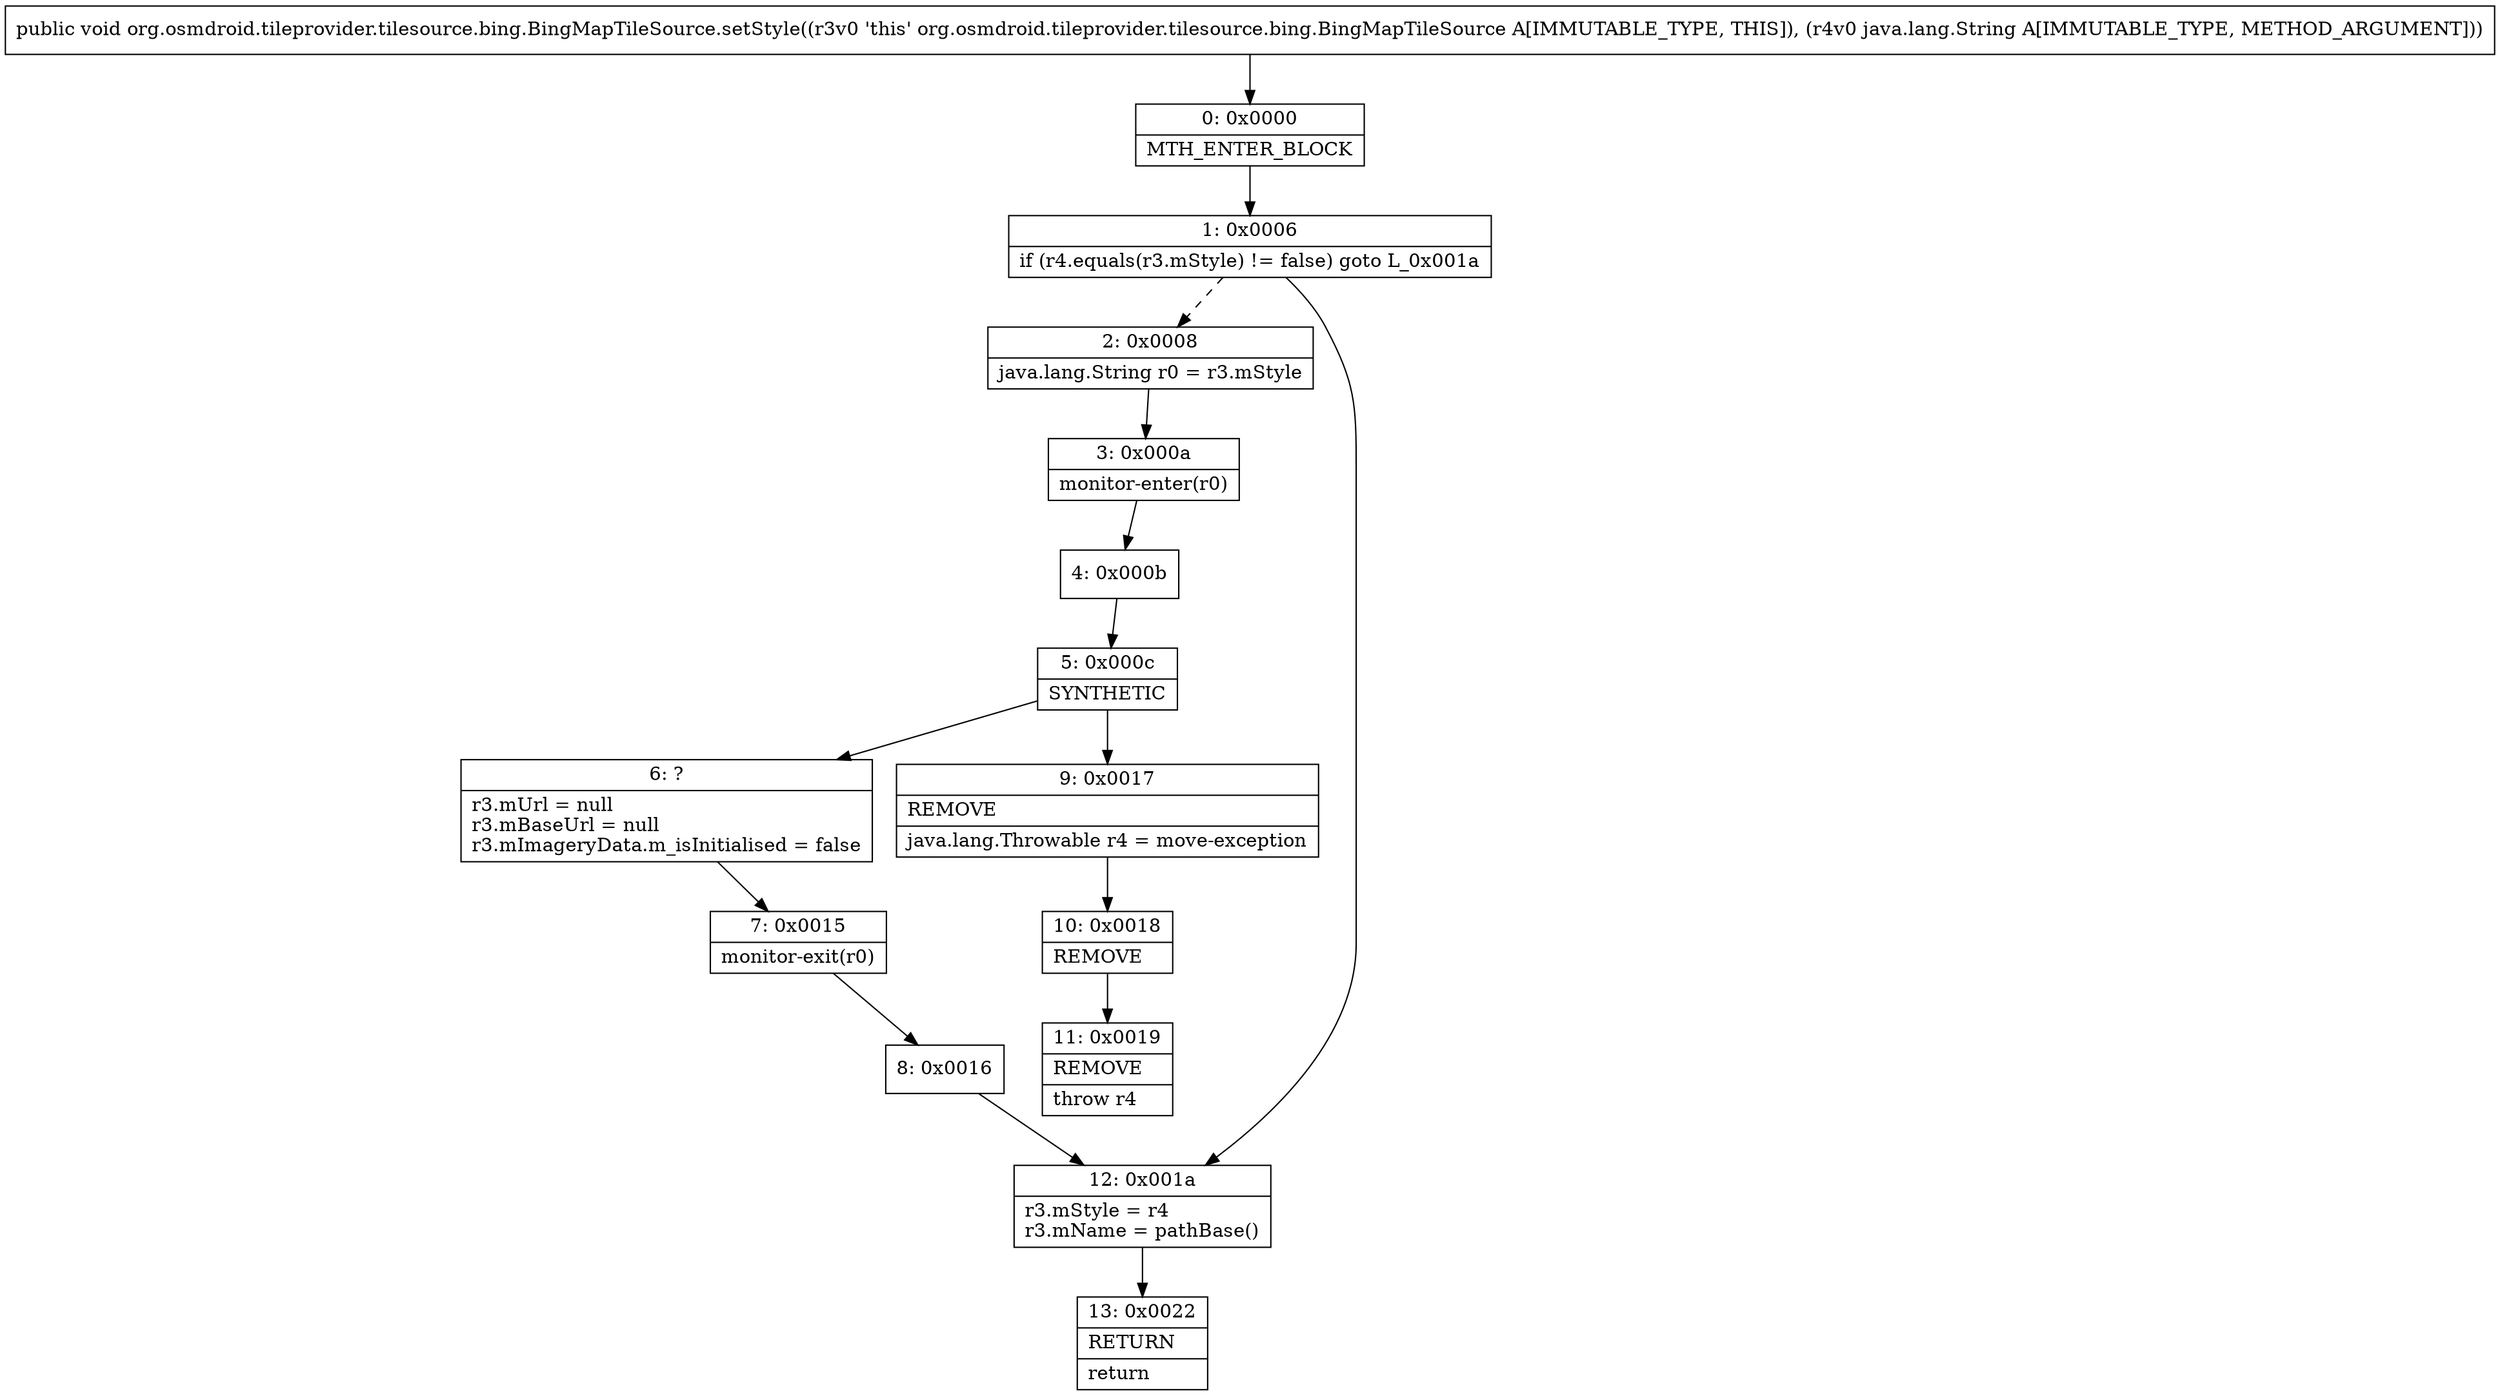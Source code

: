 digraph "CFG fororg.osmdroid.tileprovider.tilesource.bing.BingMapTileSource.setStyle(Ljava\/lang\/String;)V" {
Node_0 [shape=record,label="{0\:\ 0x0000|MTH_ENTER_BLOCK\l}"];
Node_1 [shape=record,label="{1\:\ 0x0006|if (r4.equals(r3.mStyle) != false) goto L_0x001a\l}"];
Node_2 [shape=record,label="{2\:\ 0x0008|java.lang.String r0 = r3.mStyle\l}"];
Node_3 [shape=record,label="{3\:\ 0x000a|monitor\-enter(r0)\l}"];
Node_4 [shape=record,label="{4\:\ 0x000b}"];
Node_5 [shape=record,label="{5\:\ 0x000c|SYNTHETIC\l}"];
Node_6 [shape=record,label="{6\:\ ?|r3.mUrl = null\lr3.mBaseUrl = null\lr3.mImageryData.m_isInitialised = false\l}"];
Node_7 [shape=record,label="{7\:\ 0x0015|monitor\-exit(r0)\l}"];
Node_8 [shape=record,label="{8\:\ 0x0016}"];
Node_9 [shape=record,label="{9\:\ 0x0017|REMOVE\l|java.lang.Throwable r4 = move\-exception\l}"];
Node_10 [shape=record,label="{10\:\ 0x0018|REMOVE\l}"];
Node_11 [shape=record,label="{11\:\ 0x0019|REMOVE\l|throw r4\l}"];
Node_12 [shape=record,label="{12\:\ 0x001a|r3.mStyle = r4\lr3.mName = pathBase()\l}"];
Node_13 [shape=record,label="{13\:\ 0x0022|RETURN\l|return\l}"];
MethodNode[shape=record,label="{public void org.osmdroid.tileprovider.tilesource.bing.BingMapTileSource.setStyle((r3v0 'this' org.osmdroid.tileprovider.tilesource.bing.BingMapTileSource A[IMMUTABLE_TYPE, THIS]), (r4v0 java.lang.String A[IMMUTABLE_TYPE, METHOD_ARGUMENT])) }"];
MethodNode -> Node_0;
Node_0 -> Node_1;
Node_1 -> Node_2[style=dashed];
Node_1 -> Node_12;
Node_2 -> Node_3;
Node_3 -> Node_4;
Node_4 -> Node_5;
Node_5 -> Node_6;
Node_5 -> Node_9;
Node_6 -> Node_7;
Node_7 -> Node_8;
Node_8 -> Node_12;
Node_9 -> Node_10;
Node_10 -> Node_11;
Node_12 -> Node_13;
}

